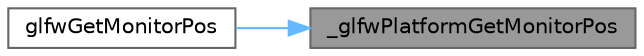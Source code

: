 digraph "_glfwPlatformGetMonitorPos"
{
 // LATEX_PDF_SIZE
  bgcolor="transparent";
  edge [fontname=Helvetica,fontsize=10,labelfontname=Helvetica,labelfontsize=10];
  node [fontname=Helvetica,fontsize=10,shape=box,height=0.2,width=0.4];
  rankdir="RL";
  Node1 [id="Node000001",label="_glfwPlatformGetMonitorPos",height=0.2,width=0.4,color="gray40", fillcolor="grey60", style="filled", fontcolor="black",tooltip=" "];
  Node1 -> Node2 [id="edge3_Node000001_Node000002",dir="back",color="steelblue1",style="solid",tooltip=" "];
  Node2 [id="Node000002",label="glfwGetMonitorPos",height=0.2,width=0.4,color="grey40", fillcolor="white", style="filled",URL="$group__monitor.html#ga45b5481a614ad7beb2aade9746d07563",tooltip="Returns the position of the monitor's viewport on the virtual screen."];
}
